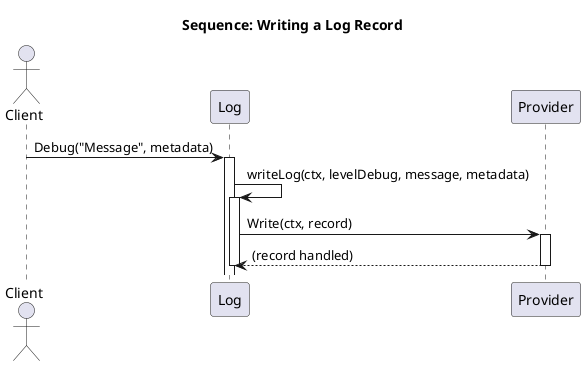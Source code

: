 @startuml

title Sequence: Writing a Log Record

actor Client
participant Log
participant Provider

Client -> Log: Debug("Message", metadata)
activate Log

Log -> Log: writeLog(ctx, levelDebug, message, metadata)
activate Log

Log -> Provider: Write(ctx, record)
activate Provider
Provider --> Log: (record handled)
deactivate Provider

deactivate Log
@enduml
